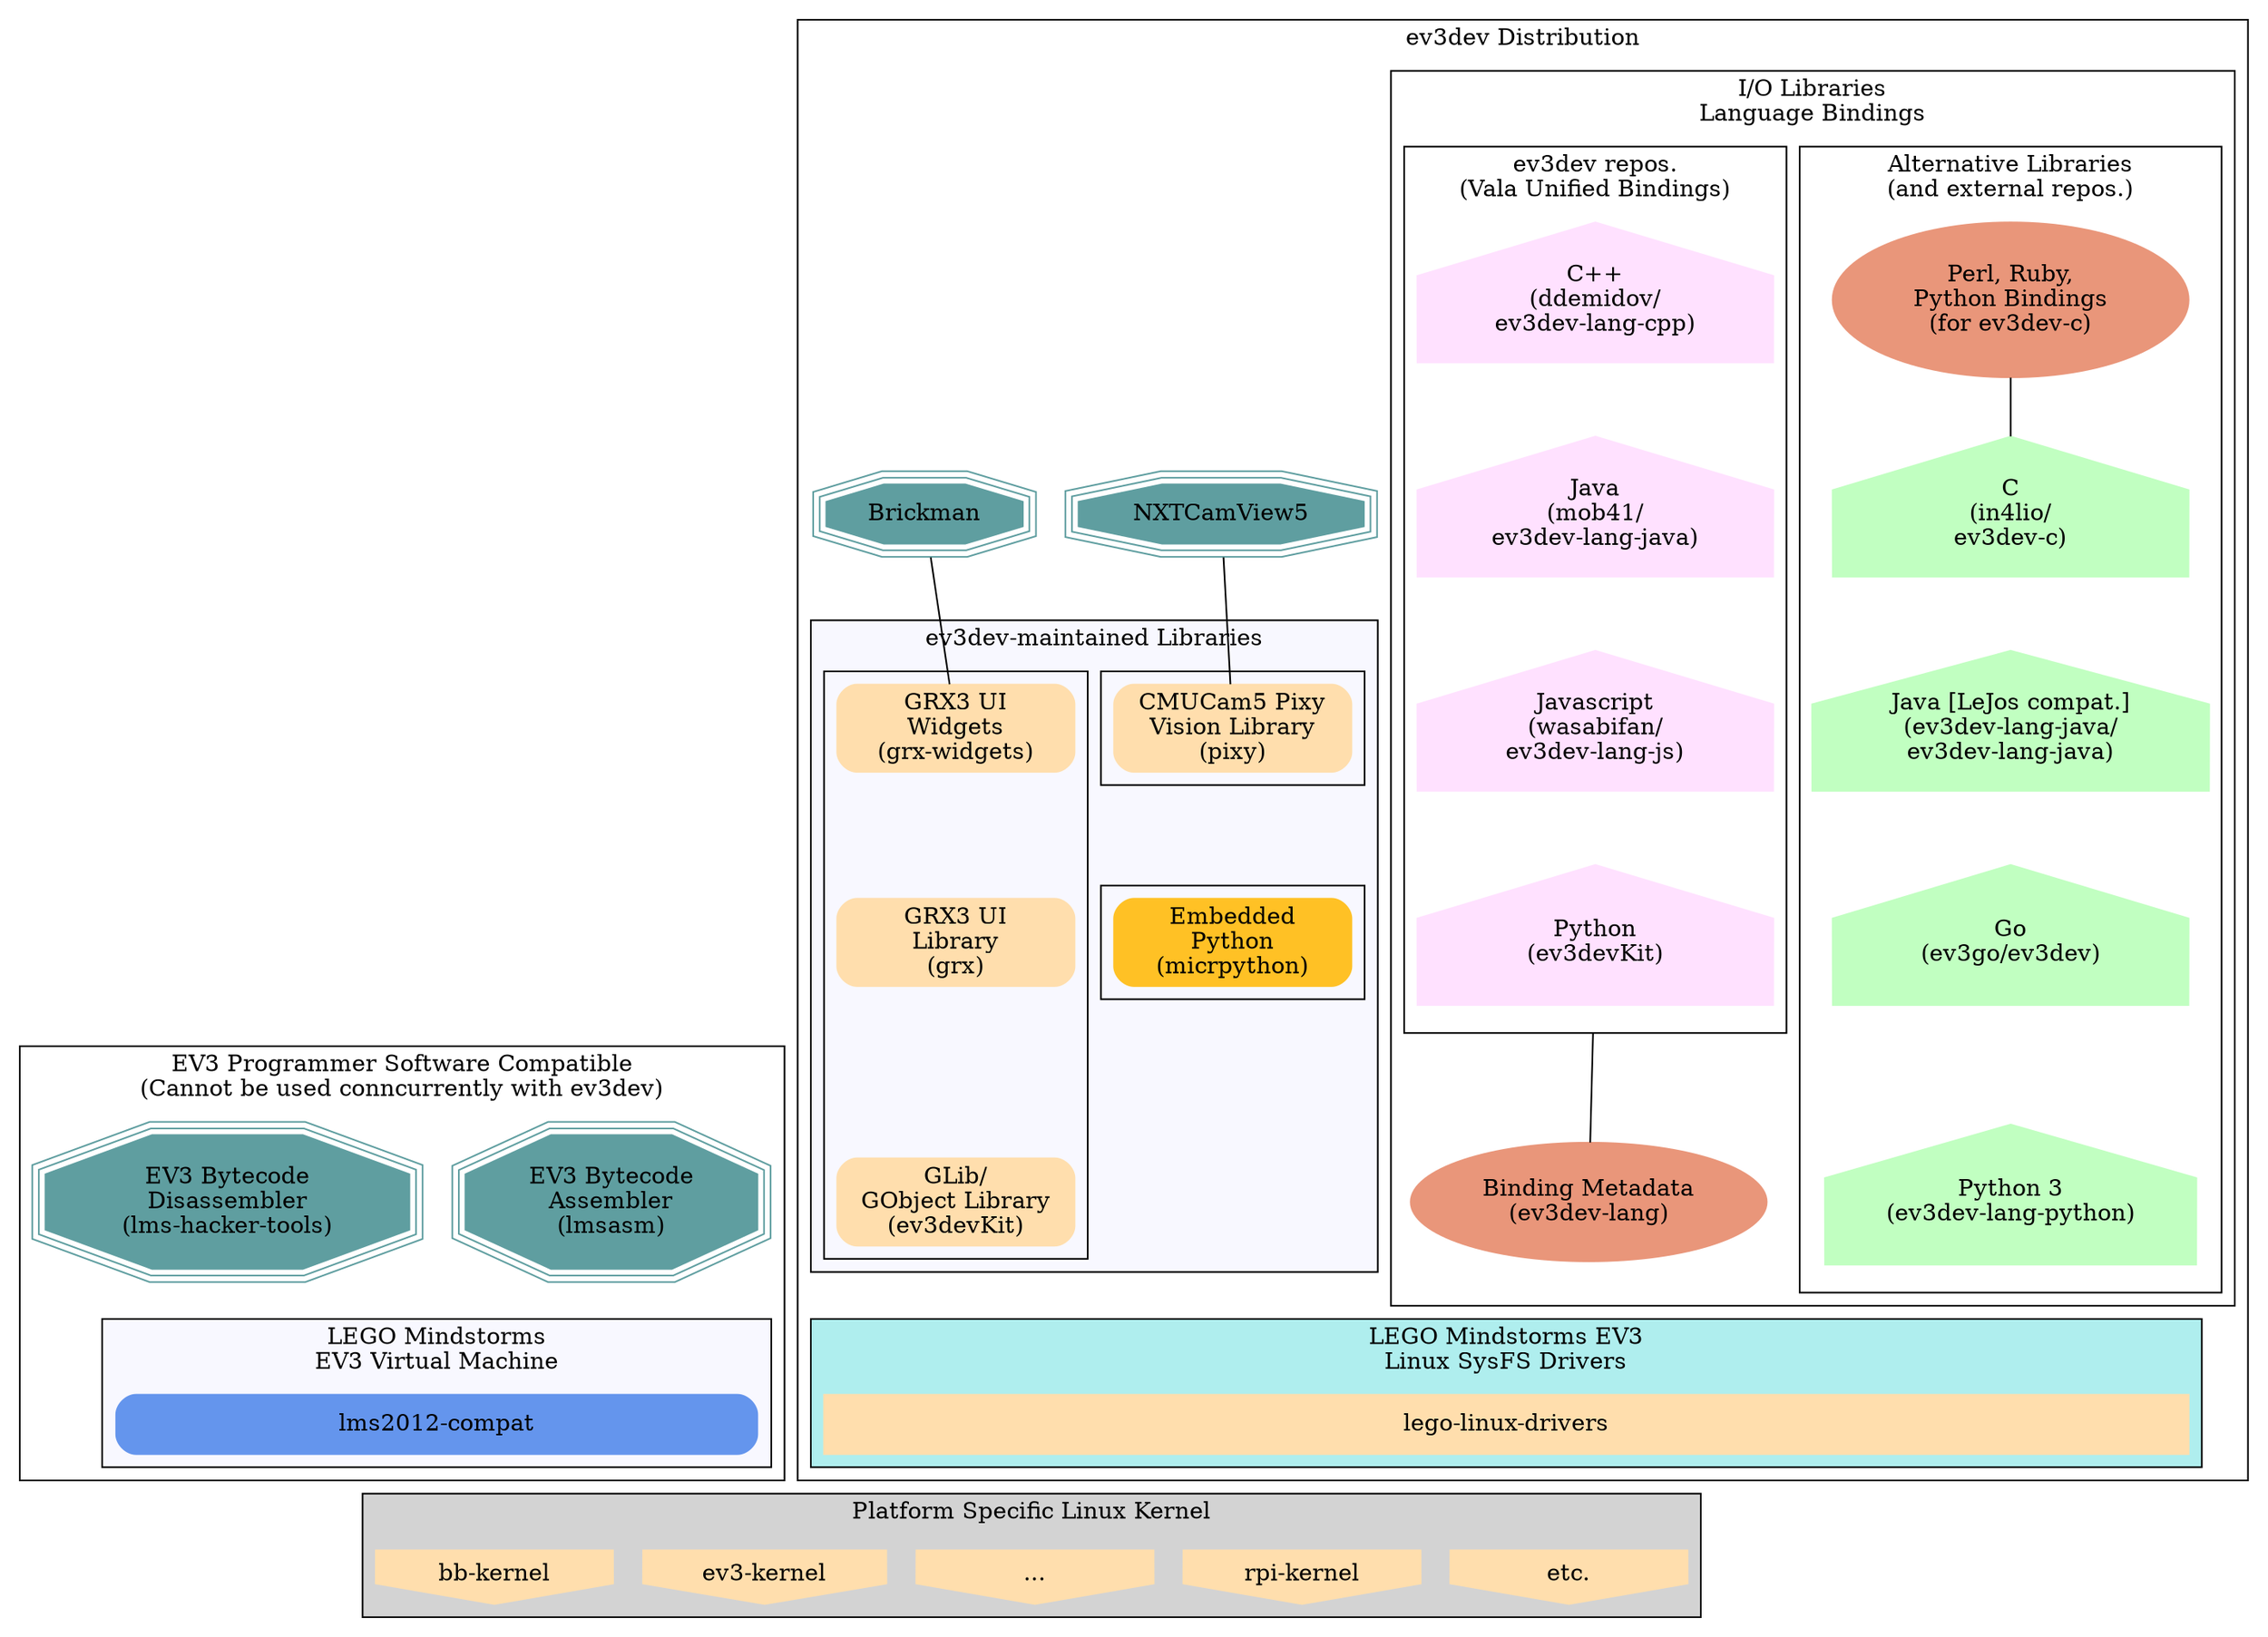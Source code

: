 graph G {
	compound=true;
	arrowType=none;
	node [shape=rect];
	edge [penwidth=0,minlen=1];


	subgraph cluster_12 {
		label = "EV3 Programmer Software Compatible\n(Cannot be used conncurrently with ev3dev)"
		node [shape=tripleoctagon,style="filled",color=cadetblue,width=2.4];
		"EV3 Bytecode\nAssembler\n(lmsasm)"; "EV3 Bytecode\nDisassembler\n(lms-hacker-tools)";

		subgraph cluster_11 {
			style=filled;
			fillcolor=ghostwhite;
			label="LEGO Mindstorms\nEV3 Virtual Machine";
			node [shape=rect,style="filled,rounded",color=cornflowerblue,width=5.4];
			"lms2012-compat";
		};
		{"EV3 Bytecode\nAssembler\n(lmsasm)" "EV3 Bytecode\nDisassembler\n(lms-hacker-tools)"}--"lms2012-compat";
	};
	
	subgraph cluster_100 {
		label = "ev3dev Distribution"

		rank = same; 
		node [shape=tripleoctagon,style="filled",color=cadetblue,width=1];
		"NXTCamView5" "Brickman";


		subgraph cluster_10 {
			style=filled;
			fillcolor=ghostwhite;
			label="ev3dev-maintained Libraries";

			subgraph cluster_5 {
				label="";
				node [shape=rect,style="filled,rounded",color=navajowhite,width=2];
				"GRX3 UI\nWidgets\n(grx-widgets)"--"GRX3 UI\nLibrary\n(grx)"--
				"GLib/\nGObject Library\n(ev3devKit)";

				edge [penwidth=1];
			};

			subgraph cluster_7 {
				label="";
				node [shape=rect,style="filled,rounded",color=navajowhite,width=2];
				"CMUCam5 Pixy\nVision Library\n(pixy)";
				edge [penwidth=1];
			};

			subgraph cluster_8 {
				label="";
				node [shape=rect,style="filled,rounded",color=goldenrod1,width=2];
				"Embedded\nPython\n(micrpython)";
				edge [penwidth=1];
			};
			"CMUCam5 Pixy\nVision Library\n(pixy)"--"Embedded\nPython\n(micrpython)";
		};

		subgraph cluster_4 {
			label="I/O Libraries\nLanguage Bindings";

			subgraph cluster_3 {
				label="Alternative Libraries\n(and external repos.)";
				node [shape=house,style=filled,color=darkseagreen1,width=3,height=1.3];
				"C\n(in4lio/\nev3dev-c)"-- 
				"Java [LeJos compat.]\n(ev3dev-lang-java/\nev3dev-lang-java)"--
				"Go\n(ev3go/ev3dev)"--
				"Python 3\n(ev3dev-lang-python)";
				node [shape=oval,style=filled,color=darksalmon,width=3,height=1.3];
				edge [penwidth=1];
				"Perl, Ruby,\nPython Bindings\n(for ev3dev-c)"--"C\n(in4lio/\nev3dev-c)";
			}
			subgraph cluster_2 {
				label="ev3dev repos.\n(Vala Unified Bindings)";
				node [shape=house,style=filled,color=thistle1,width=3,height=1.3];
				"C++\n(ddemidov/\nev3dev-lang-cpp)"--"Java\n(mob41/\nev3dev-lang-java)"--
				"Javascript\n(wasabifan/\nev3dev-lang-js)"--"Python\n(ev3devKit)";
			};
				node [shape=oval,style=filled,color=darksalmon,width=3,height=1];
				"Binding Metadata\n(ev3dev-lang)";
		};

		subgraph cluster_1 {
			label = "LEGO Mindstorms EV3\nLinux SysFS Drivers";
			style=filled;
			fillcolor=paleturquoise;
			node [shape=rect,style=filled,color=navajowhite,width=11.5];
			"lego-linux-drivers"

		};

	};
	subgraph cluster_0 {
		label = "Platform Specific Linux Kernel";
		style=filled;
		fillcolor=lightgrey;
		node [style=filled,color=navajowhite, shape=invhouse,width=2];
		rank = same; "etc."; "rpi-kernel"; "..."; "ev3-kernel"; "bb-kernel"; 
	};

	edge [penwidth=1];
	"Brickman"--"GRX3 UI\nWidgets\n(grx-widgets)";
	"NXTCamView5"--"CMUCam5 Pixy\nVision Library\n(pixy)";
	"Python\n(ev3devKit)"--"Binding Metadata\n(ev3dev-lang)" [ltail=cluster_2];

	edge [penwidth=0];
	
	"lego-linux-drivers"--"..." [ltail=cluster_1,lhead=cluster_0];

	"Binding Metadata\n(ev3dev-lang)"--"lego-linux-drivers" [ltail=cluster_2,lhead=cluster_1];
	"GLib/\nGObject Library\n(ev3devKit)"--"lego-linux-drivers" [ltail=cluster_5,lhead=cluster_1];
	"Embedded\nPython\n(micrpython)"--"lego-linux-drivers" [ltail=cluster_8,lhead=cluster_1];

	"lms2012-compat"--"..." [ltail=cluster_10,lhead=cluster_0];
}
